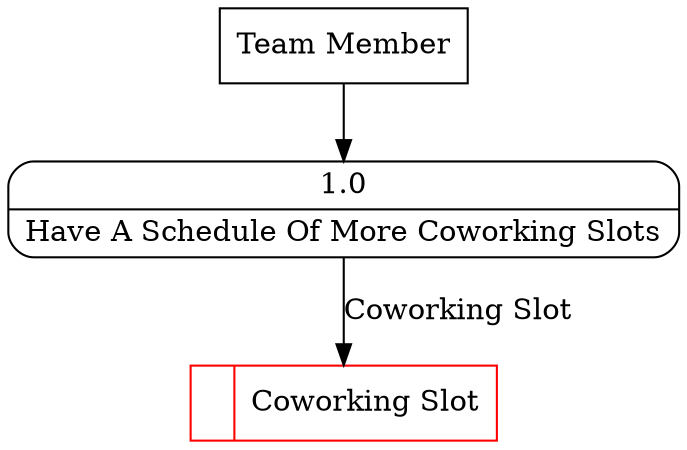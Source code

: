 digraph dfd2{ 
node[shape=record]
200 [label="<f0>  |<f1> Coworking Slot " color=red];
201 [label="Team Member" shape=box];
202 [label="{<f0> 1.0|<f1> Have A Schedule Of More Coworking Slots }" shape=Mrecord];
201 -> 202
202 -> 200 [label="Coworking Slot"]
}